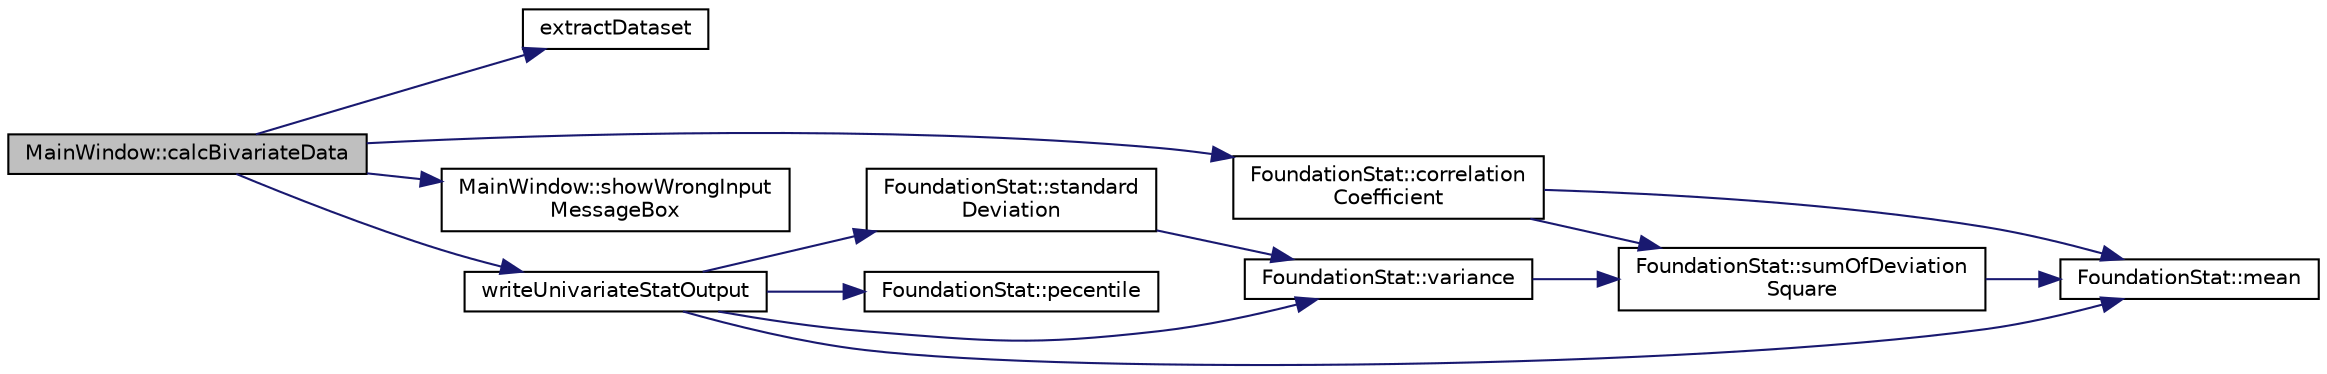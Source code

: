 digraph "MainWindow::calcBivariateData"
{
  bgcolor="transparent";
  edge [fontname="Helvetica",fontsize="10",labelfontname="Helvetica",labelfontsize="10"];
  node [fontname="Helvetica",fontsize="10",shape=record];
  rankdir="LR";
  Node42 [label="MainWindow::calcBivariateData",height=0.2,width=0.4,color="black", fillcolor="grey75", style="filled", fontcolor="black"];
  Node42 -> Node43 [color="midnightblue",fontsize="10",style="solid",fontname="Helvetica"];
  Node43 [label="extractDataset",height=0.2,width=0.4,color="black",URL="$mainwindow_8cpp.html#aec57b33b02b04491b2c42bb7654bf203"];
  Node42 -> Node44 [color="midnightblue",fontsize="10",style="solid",fontname="Helvetica"];
  Node44 [label="FoundationStat::correlation\lCoefficient",height=0.2,width=0.4,color="black",URL="$class_foundation_stat.html#a9f9167c67bdf4787f154cec387c06816",tooltip="상관계수를 계산합니다. "];
  Node44 -> Node45 [color="midnightblue",fontsize="10",style="solid",fontname="Helvetica"];
  Node45 [label="FoundationStat::mean",height=0.2,width=0.4,color="black",URL="$class_foundation_stat.html#a0068d0a7bb637401eecd032a0b6b9d0c",tooltip="평균을 계산합니다. "];
  Node44 -> Node46 [color="midnightblue",fontsize="10",style="solid",fontname="Helvetica"];
  Node46 [label="FoundationStat::sumOfDeviation\lSquare",height=0.2,width=0.4,color="black",URL="$class_foundation_stat.html#adb6d1e578071377cc62c1687cf990b3c",tooltip="편차 제곱의 합을 계산합니다. "];
  Node46 -> Node45 [color="midnightblue",fontsize="10",style="solid",fontname="Helvetica"];
  Node42 -> Node47 [color="midnightblue",fontsize="10",style="solid",fontname="Helvetica"];
  Node47 [label="MainWindow::showWrongInput\lMessageBox",height=0.2,width=0.4,color="black",URL="$class_main_window.html#ab550cad5c29365827496dfe01bf5409b",tooltip="잘못된 입력에 대한 경고 메시지를 출력합니다. "];
  Node42 -> Node48 [color="midnightblue",fontsize="10",style="solid",fontname="Helvetica"];
  Node48 [label="writeUnivariateStatOutput",height=0.2,width=0.4,color="black",URL="$mainwindow_8cpp.html#ad6ea94d56fce24b4902a9125c6f1077d"];
  Node48 -> Node45 [color="midnightblue",fontsize="10",style="solid",fontname="Helvetica"];
  Node48 -> Node49 [color="midnightblue",fontsize="10",style="solid",fontname="Helvetica"];
  Node49 [label="FoundationStat::variance",height=0.2,width=0.4,color="black",URL="$class_foundation_stat.html#a76b061157e3708956da97e2bf2b3b995",tooltip="분산을 계산합니다. "];
  Node49 -> Node46 [color="midnightblue",fontsize="10",style="solid",fontname="Helvetica"];
  Node48 -> Node50 [color="midnightblue",fontsize="10",style="solid",fontname="Helvetica"];
  Node50 [label="FoundationStat::standard\lDeviation",height=0.2,width=0.4,color="black",URL="$class_foundation_stat.html#a42f16b75c9552115b8a3173ca25d90b8",tooltip="표준편차를 계산합니다. "];
  Node50 -> Node49 [color="midnightblue",fontsize="10",style="solid",fontname="Helvetica"];
  Node48 -> Node51 [color="midnightblue",fontsize="10",style="solid",fontname="Helvetica"];
  Node51 [label="FoundationStat::pecentile",height=0.2,width=0.4,color="black",URL="$class_foundation_stat.html#a024eb13afb0ba1a39eba910fae7e4cb7",tooltip="백분위수를 계산합니다. "];
}
